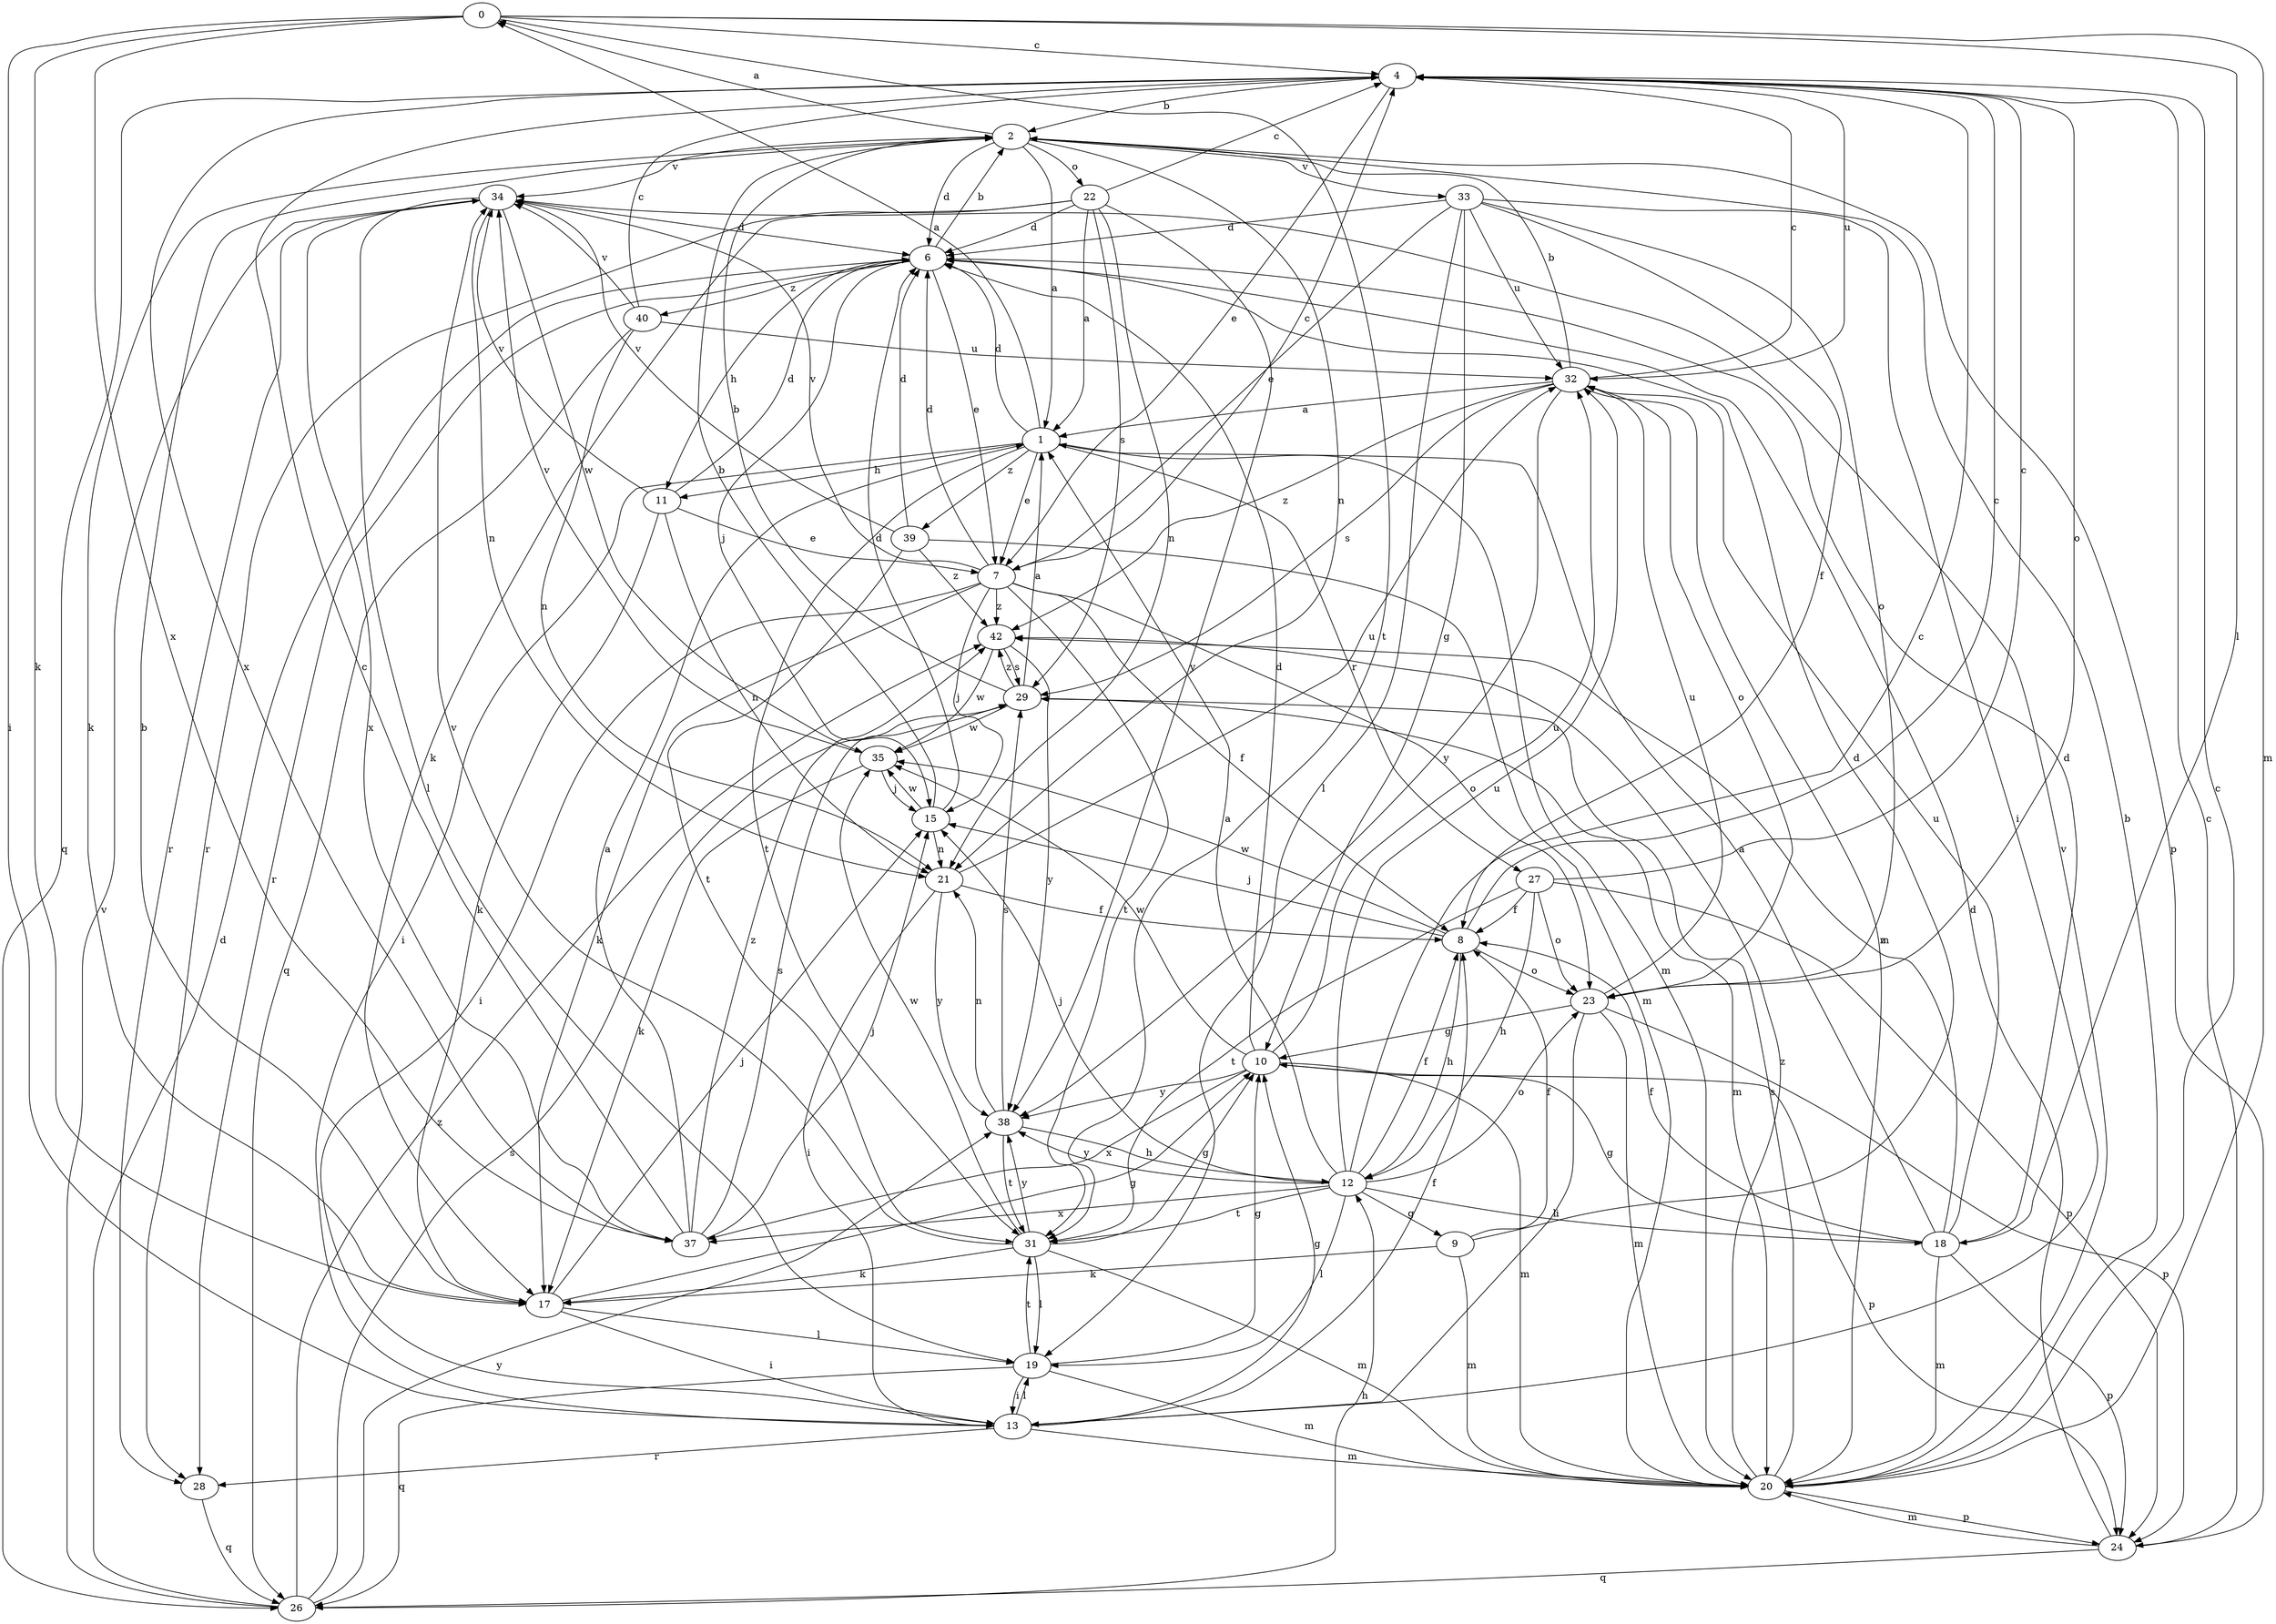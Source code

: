 strict digraph  {
0;
1;
2;
4;
6;
7;
8;
9;
10;
11;
12;
13;
15;
17;
18;
19;
20;
21;
22;
23;
24;
26;
27;
28;
29;
31;
32;
33;
34;
35;
37;
38;
39;
40;
42;
0 -> 4  [label=c];
0 -> 13  [label=i];
0 -> 17  [label=k];
0 -> 18  [label=l];
0 -> 20  [label=m];
0 -> 31  [label=t];
0 -> 37  [label=x];
1 -> 0  [label=a];
1 -> 6  [label=d];
1 -> 7  [label=e];
1 -> 11  [label=h];
1 -> 13  [label=i];
1 -> 20  [label=m];
1 -> 27  [label=r];
1 -> 31  [label=t];
1 -> 39  [label=z];
2 -> 0  [label=a];
2 -> 1  [label=a];
2 -> 6  [label=d];
2 -> 17  [label=k];
2 -> 21  [label=n];
2 -> 22  [label=o];
2 -> 24  [label=p];
2 -> 33  [label=v];
2 -> 34  [label=v];
4 -> 2  [label=b];
4 -> 7  [label=e];
4 -> 23  [label=o];
4 -> 26  [label=q];
4 -> 32  [label=u];
4 -> 37  [label=x];
6 -> 2  [label=b];
6 -> 7  [label=e];
6 -> 11  [label=h];
6 -> 15  [label=j];
6 -> 28  [label=r];
6 -> 40  [label=z];
7 -> 4  [label=c];
7 -> 6  [label=d];
7 -> 8  [label=f];
7 -> 13  [label=i];
7 -> 15  [label=j];
7 -> 17  [label=k];
7 -> 23  [label=o];
7 -> 31  [label=t];
7 -> 34  [label=v];
7 -> 42  [label=z];
8 -> 4  [label=c];
8 -> 12  [label=h];
8 -> 15  [label=j];
8 -> 23  [label=o];
8 -> 35  [label=w];
9 -> 6  [label=d];
9 -> 8  [label=f];
9 -> 17  [label=k];
9 -> 20  [label=m];
10 -> 6  [label=d];
10 -> 20  [label=m];
10 -> 24  [label=p];
10 -> 32  [label=u];
10 -> 35  [label=w];
10 -> 37  [label=x];
10 -> 38  [label=y];
11 -> 6  [label=d];
11 -> 7  [label=e];
11 -> 17  [label=k];
11 -> 21  [label=n];
11 -> 34  [label=v];
12 -> 1  [label=a];
12 -> 4  [label=c];
12 -> 8  [label=f];
12 -> 9  [label=g];
12 -> 15  [label=j];
12 -> 18  [label=l];
12 -> 19  [label=l];
12 -> 23  [label=o];
12 -> 31  [label=t];
12 -> 32  [label=u];
12 -> 37  [label=x];
12 -> 38  [label=y];
13 -> 8  [label=f];
13 -> 10  [label=g];
13 -> 19  [label=l];
13 -> 20  [label=m];
13 -> 28  [label=r];
15 -> 2  [label=b];
15 -> 6  [label=d];
15 -> 21  [label=n];
15 -> 35  [label=w];
17 -> 2  [label=b];
17 -> 10  [label=g];
17 -> 13  [label=i];
17 -> 15  [label=j];
17 -> 19  [label=l];
18 -> 1  [label=a];
18 -> 6  [label=d];
18 -> 8  [label=f];
18 -> 10  [label=g];
18 -> 20  [label=m];
18 -> 24  [label=p];
18 -> 32  [label=u];
18 -> 42  [label=z];
19 -> 10  [label=g];
19 -> 13  [label=i];
19 -> 20  [label=m];
19 -> 26  [label=q];
19 -> 31  [label=t];
20 -> 2  [label=b];
20 -> 4  [label=c];
20 -> 24  [label=p];
20 -> 29  [label=s];
20 -> 34  [label=v];
20 -> 42  [label=z];
21 -> 8  [label=f];
21 -> 13  [label=i];
21 -> 32  [label=u];
21 -> 38  [label=y];
22 -> 1  [label=a];
22 -> 4  [label=c];
22 -> 6  [label=d];
22 -> 17  [label=k];
22 -> 21  [label=n];
22 -> 28  [label=r];
22 -> 29  [label=s];
22 -> 38  [label=y];
23 -> 10  [label=g];
23 -> 13  [label=i];
23 -> 20  [label=m];
23 -> 24  [label=p];
23 -> 32  [label=u];
24 -> 4  [label=c];
24 -> 6  [label=d];
24 -> 20  [label=m];
24 -> 26  [label=q];
26 -> 6  [label=d];
26 -> 12  [label=h];
26 -> 29  [label=s];
26 -> 34  [label=v];
26 -> 38  [label=y];
26 -> 42  [label=z];
27 -> 4  [label=c];
27 -> 8  [label=f];
27 -> 12  [label=h];
27 -> 23  [label=o];
27 -> 24  [label=p];
27 -> 31  [label=t];
28 -> 26  [label=q];
29 -> 1  [label=a];
29 -> 2  [label=b];
29 -> 20  [label=m];
29 -> 35  [label=w];
29 -> 42  [label=z];
31 -> 10  [label=g];
31 -> 17  [label=k];
31 -> 19  [label=l];
31 -> 20  [label=m];
31 -> 34  [label=v];
31 -> 35  [label=w];
31 -> 38  [label=y];
32 -> 1  [label=a];
32 -> 2  [label=b];
32 -> 4  [label=c];
32 -> 20  [label=m];
32 -> 23  [label=o];
32 -> 29  [label=s];
32 -> 38  [label=y];
32 -> 42  [label=z];
33 -> 6  [label=d];
33 -> 7  [label=e];
33 -> 8  [label=f];
33 -> 10  [label=g];
33 -> 13  [label=i];
33 -> 19  [label=l];
33 -> 23  [label=o];
33 -> 32  [label=u];
34 -> 6  [label=d];
34 -> 19  [label=l];
34 -> 21  [label=n];
34 -> 28  [label=r];
34 -> 35  [label=w];
34 -> 37  [label=x];
35 -> 15  [label=j];
35 -> 17  [label=k];
35 -> 34  [label=v];
37 -> 1  [label=a];
37 -> 4  [label=c];
37 -> 15  [label=j];
37 -> 29  [label=s];
37 -> 42  [label=z];
38 -> 12  [label=h];
38 -> 21  [label=n];
38 -> 29  [label=s];
38 -> 31  [label=t];
39 -> 6  [label=d];
39 -> 20  [label=m];
39 -> 31  [label=t];
39 -> 34  [label=v];
39 -> 42  [label=z];
40 -> 4  [label=c];
40 -> 21  [label=n];
40 -> 26  [label=q];
40 -> 32  [label=u];
40 -> 34  [label=v];
42 -> 29  [label=s];
42 -> 35  [label=w];
42 -> 38  [label=y];
}
